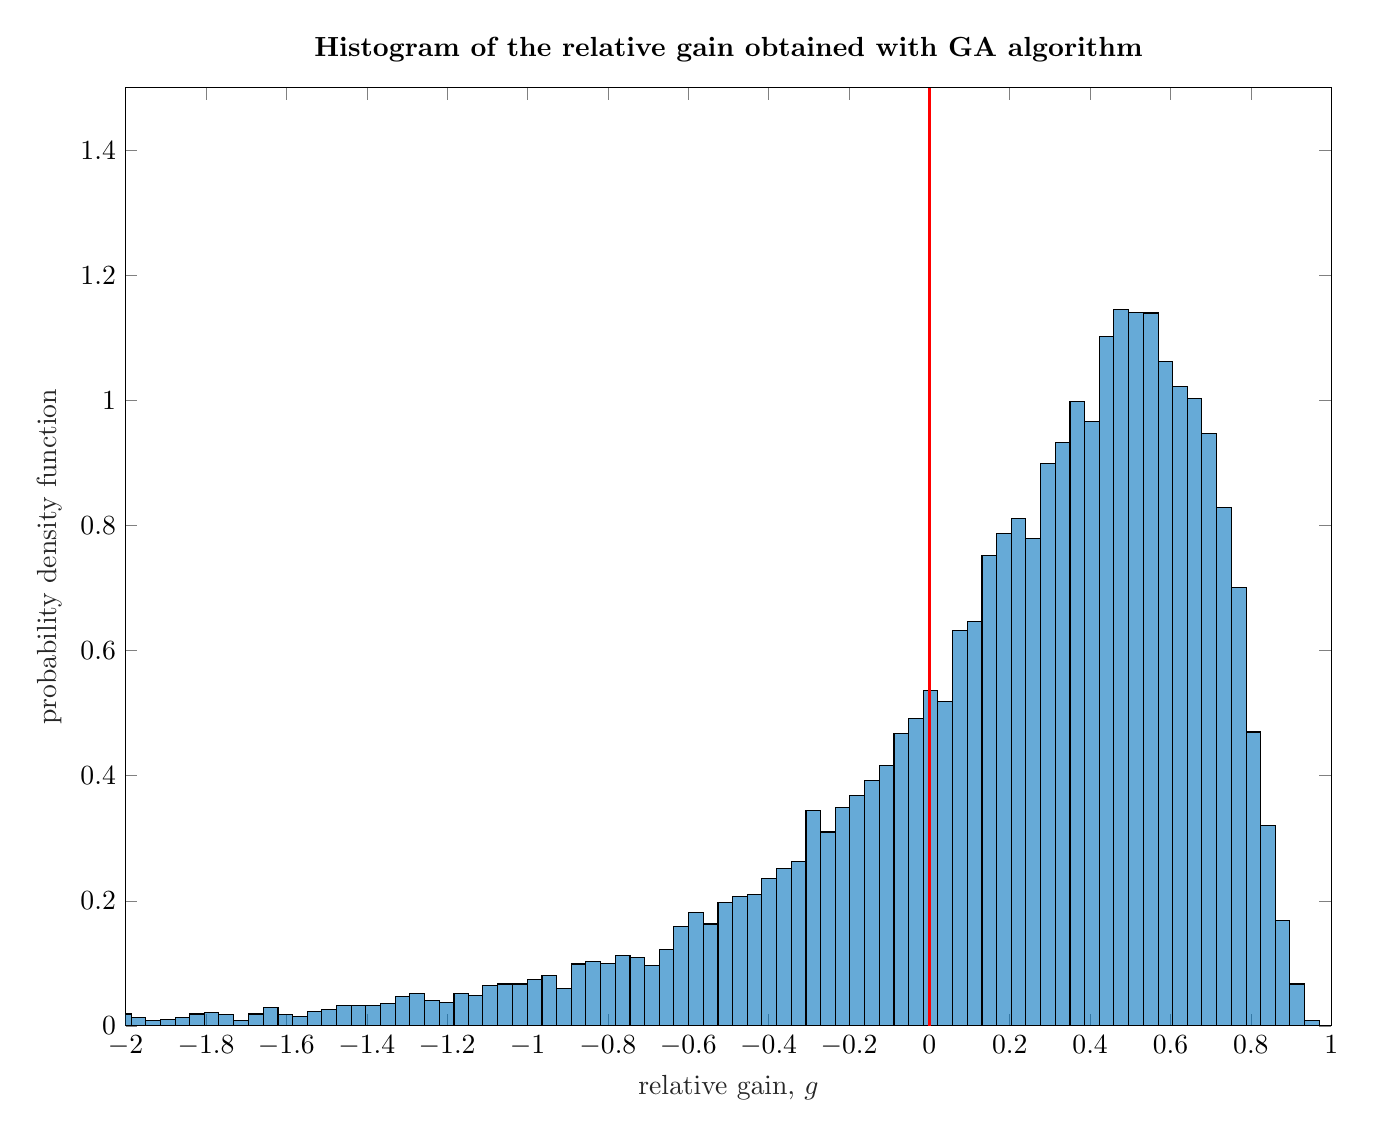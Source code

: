 % This file was created by matlab2tikz.
%
%The latest updates can be retrieved from
%  http://www.mathworks.com/matlabcentral/fileexchange/22022-matlab2tikz-matlab2tikz
%where you can also make suggestions and rate matlab2tikz.
%
\definecolor{mycolor1}{rgb}{0.0,0.447,0.741}%
%
\begin{tikzpicture}

\begin{axis}[%
width=6.028in,
height=4.69in,
at={(1.011in,0.706in)},
scale only axis,
xmin=-2,
xmax=1,
xlabel style={font=\color{white!15!black}},
xlabel={relative gain, $g$},
ymin=0,
ymax=1.5,
ylabel style={font=\color{white!15!black}},
ylabel={probability density function},
axis background/.style={fill=white},
title style={font=\bfseries},
title={Histogram of the relative gain obtained with GA algorithm}
]
\addplot[ybar interval, fill=mycolor1, fill opacity=0.6, draw=black, area legend] table[row sep=crcr] {%
x	y\\
-6.33	0.001\\
-6.293	0\\
-6.257	0\\
-6.221	0\\
-6.184	0\\
-6.147	0\\
-6.111	0\\
-6.074	0\\
-6.038	0\\
-6.002	0\\
-5.965	0\\
-5.928	0\\
-5.892	0\\
-5.856	0\\
-5.819	0\\
-5.782	0\\
-5.746	0\\
-5.71	0\\
-5.673	0\\
-5.636	0\\
-5.6	0\\
-5.564	0\\
-5.527	0\\
-5.49	0\\
-5.454	0\\
-5.418	0\\
-5.381	0\\
-5.345	0\\
-5.308	0\\
-5.271	0\\
-5.235	0\\
-5.199	0\\
-5.162	0\\
-5.125	0\\
-5.089	0\\
-5.053	0\\
-5.016	0\\
-4.979	0\\
-4.943	0\\
-4.907	0\\
-4.87	0.001\\
-4.833	0\\
-4.797	0\\
-4.761	0\\
-4.724	0\\
-4.688	0\\
-4.651	0\\
-4.614	0\\
-4.578	0.001\\
-4.542	0\\
-4.505	0\\
-4.468	0\\
-4.432	0\\
-4.396	0\\
-4.359	0\\
-4.322	0\\
-4.286	0\\
-4.25	0\\
-4.213	0\\
-4.176	0\\
-4.14	0.001\\
-4.104	0\\
-4.067	0\\
-4.03	0\\
-3.994	0\\
-3.958	0\\
-3.921	0.003\\
-3.885	0.001\\
-3.848	0\\
-3.812	0\\
-3.775	0\\
-3.739	0\\
-3.702	0.001\\
-3.666	0.003\\
-3.629	0\\
-3.592	0\\
-3.556	0\\
-3.519	0.003\\
-3.483	0.001\\
-3.446	0.001\\
-3.41	0.003\\
-3.373	0\\
-3.337	0.001\\
-3.3	0.004\\
-3.264	0.001\\
-3.228	0.003\\
-3.191	0.003\\
-3.155	0.003\\
-3.118	0.003\\
-3.082	0.001\\
-3.045	0.003\\
-3.009	0.001\\
-2.972	0.001\\
-2.936	0.001\\
-2.899	0.003\\
-2.862	0.001\\
-2.826	0.001\\
-2.789	0\\
-2.753	0.003\\
-2.716	0.004\\
-2.68	0.004\\
-2.643	0.003\\
-2.607	0.001\\
-2.571	0.011\\
-2.534	0.003\\
-2.498	0.004\\
-2.461	0.005\\
-2.425	0.004\\
-2.388	0.007\\
-2.352	0.01\\
-2.315	0.01\\
-2.279	0.004\\
-2.242	0.007\\
-2.205	0.008\\
-2.169	0.01\\
-2.132	0.005\\
-2.096	0.012\\
-2.059	0.007\\
-2.023	0.019\\
-1.986	0.014\\
-1.95	0.008\\
-1.913	0.01\\
-1.877	0.014\\
-1.841	0.019\\
-1.804	0.022\\
-1.768	0.018\\
-1.731	0.008\\
-1.694	0.019\\
-1.658	0.029\\
-1.621	0.018\\
-1.585	0.015\\
-1.548	0.023\\
-1.512	0.026\\
-1.476	0.033\\
-1.439	0.033\\
-1.403	0.033\\
-1.366	0.036\\
-1.329	0.047\\
-1.293	0.052\\
-1.256	0.04\\
-1.22	0.037\\
-1.183	0.052\\
-1.147	0.048\\
-1.111	0.064\\
-1.074	0.067\\
-1.038	0.067\\
-1.001	0.074\\
-0.964	0.081\\
-0.928	0.06\\
-0.891	0.099\\
-0.855	0.103\\
-0.818	0.1\\
-0.782	0.112\\
-0.745	0.11\\
-0.709	0.096\\
-0.672	0.122\\
-0.636	0.159\\
-0.599	0.181\\
-0.563	0.163\\
-0.526	0.197\\
-0.49	0.207\\
-0.453	0.21\\
-0.417	0.236\\
-0.381	0.251\\
-0.344	0.263\\
-0.307	0.344\\
-0.271	0.31\\
-0.234	0.349\\
-0.198	0.368\\
-0.161	0.392\\
-0.125	0.416\\
-0.088	0.468\\
-0.052	0.492\\
-0.015	0.536\\
0.021	0.519\\
0.058	0.632\\
0.094	0.647\\
0.131	0.752\\
0.167	0.788\\
0.204	0.812\\
0.24	0.779\\
0.277	0.899\\
0.313	0.933\\
0.35	0.999\\
0.386	0.966\\
0.423	1.103\\
0.459	1.145\\
0.496	1.141\\
0.532	1.14\\
0.569	1.063\\
0.605	1.023\\
0.642	1.003\\
0.678	0.948\\
0.715	0.829\\
0.751	0.701\\
0.788	0.47\\
0.824	0.321\\
0.861	0.168\\
0.897	0.067\\
0.933	0.008\\
0.97	0.008\\
};
\addplot [color=red, line width=1.0pt, forget plot]
  table[row sep=crcr]{%
0	0\\
0	1.5\\
};
\end{axis}
\end{tikzpicture}%